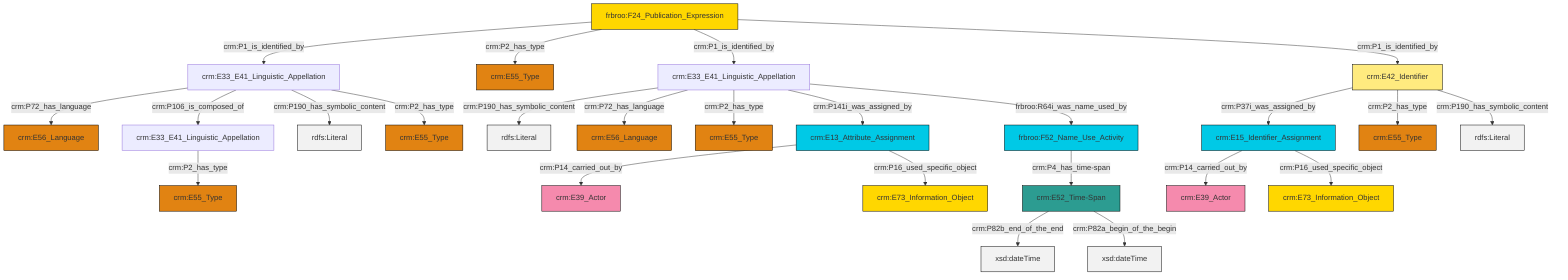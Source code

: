 graph TD
classDef Literal fill:#f2f2f2,stroke:#000000;
classDef CRM_Entity fill:#FFFFFF,stroke:#000000;
classDef Temporal_Entity fill:#00C9E6, stroke:#000000;
classDef Type fill:#E18312, stroke:#000000;
classDef Time-Span fill:#2C9C91, stroke:#000000;
classDef Appellation fill:#FFEB7F, stroke:#000000;
classDef Place fill:#008836, stroke:#000000;
classDef Persistent_Item fill:#B266B2, stroke:#000000;
classDef Conceptual_Object fill:#FFD700, stroke:#000000;
classDef Physical_Thing fill:#D2B48C, stroke:#000000;
classDef Actor fill:#f58aad, stroke:#000000;
classDef PC_Classes fill:#4ce600, stroke:#000000;
classDef Multi fill:#cccccc,stroke:#000000;

2["crm:E13_Attribute_Assignment"]:::Temporal_Entity -->|crm:P14_carried_out_by| 3["crm:E39_Actor"]:::Actor
4["crm:E33_E41_Linguistic_Appellation"]:::Default -->|crm:P72_has_language| 5["crm:E56_Language"]:::Type
10["crm:E52_Time-Span"]:::Time-Span -->|crm:P82b_end_of_the_end| 11[xsd:dateTime]:::Literal
0["frbroo:F24_Publication_Expression"]:::Conceptual_Object -->|crm:P1_is_identified_by| 4["crm:E33_E41_Linguistic_Appellation"]:::Default
14["crm:E33_E41_Linguistic_Appellation"]:::Default -->|crm:P190_has_symbolic_content| 15[rdfs:Literal]:::Literal
4["crm:E33_E41_Linguistic_Appellation"]:::Default -->|crm:P106_is_composed_of| 8["crm:E33_E41_Linguistic_Appellation"]:::Default
6["frbroo:F52_Name_Use_Activity"]:::Temporal_Entity -->|crm:P4_has_time-span| 10["crm:E52_Time-Span"]:::Time-Span
2["crm:E13_Attribute_Assignment"]:::Temporal_Entity -->|crm:P16_used_specific_object| 16["crm:E73_Information_Object"]:::Conceptual_Object
4["crm:E33_E41_Linguistic_Appellation"]:::Default -->|crm:P190_has_symbolic_content| 18[rdfs:Literal]:::Literal
10["crm:E52_Time-Span"]:::Time-Span -->|crm:P82a_begin_of_the_begin| 22[xsd:dateTime]:::Literal
25["crm:E15_Identifier_Assignment"]:::Temporal_Entity -->|crm:P14_carried_out_by| 26["crm:E39_Actor"]:::Actor
27["crm:E42_Identifier"]:::Appellation -->|crm:P37i_was_assigned_by| 25["crm:E15_Identifier_Assignment"]:::Temporal_Entity
0["frbroo:F24_Publication_Expression"]:::Conceptual_Object -->|crm:P2_has_type| 32["crm:E55_Type"]:::Type
4["crm:E33_E41_Linguistic_Appellation"]:::Default -->|crm:P2_has_type| 30["crm:E55_Type"]:::Type
27["crm:E42_Identifier"]:::Appellation -->|crm:P2_has_type| 33["crm:E55_Type"]:::Type
27["crm:E42_Identifier"]:::Appellation -->|crm:P190_has_symbolic_content| 34[rdfs:Literal]:::Literal
0["frbroo:F24_Publication_Expression"]:::Conceptual_Object -->|crm:P1_is_identified_by| 14["crm:E33_E41_Linguistic_Appellation"]:::Default
14["crm:E33_E41_Linguistic_Appellation"]:::Default -->|crm:P72_has_language| 12["crm:E56_Language"]:::Type
14["crm:E33_E41_Linguistic_Appellation"]:::Default -->|crm:P2_has_type| 19["crm:E55_Type"]:::Type
25["crm:E15_Identifier_Assignment"]:::Temporal_Entity -->|crm:P16_used_specific_object| 23["crm:E73_Information_Object"]:::Conceptual_Object
14["crm:E33_E41_Linguistic_Appellation"]:::Default -->|crm:P141i_was_assigned_by| 2["crm:E13_Attribute_Assignment"]:::Temporal_Entity
14["crm:E33_E41_Linguistic_Appellation"]:::Default -->|frbroo:R64i_was_name_used_by| 6["frbroo:F52_Name_Use_Activity"]:::Temporal_Entity
0["frbroo:F24_Publication_Expression"]:::Conceptual_Object -->|crm:P1_is_identified_by| 27["crm:E42_Identifier"]:::Appellation
8["crm:E33_E41_Linguistic_Appellation"]:::Default -->|crm:P2_has_type| 28["crm:E55_Type"]:::Type